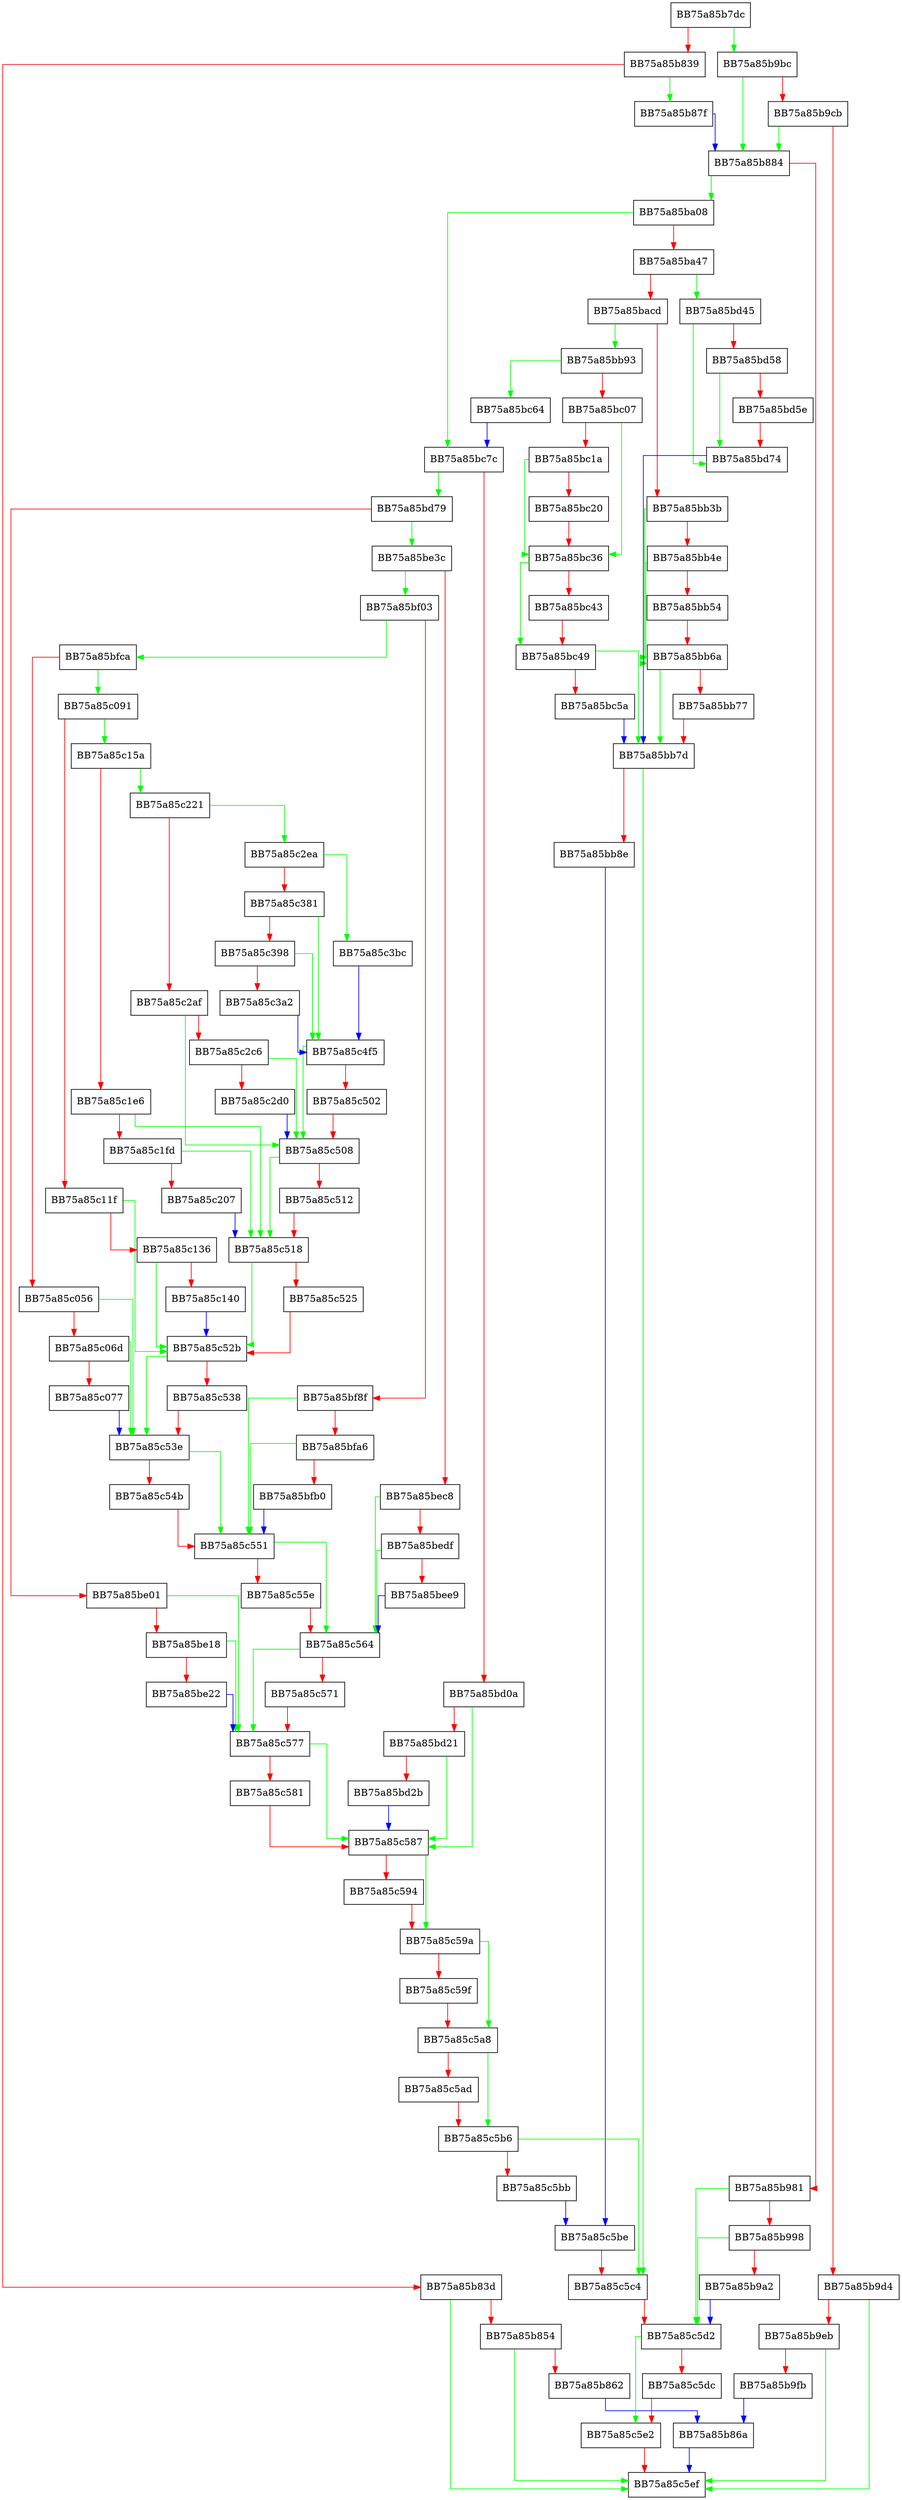 digraph ProcessLogonEvent {
  node [shape="box"];
  graph [splines=ortho];
  BB75a85b7dc -> BB75a85b9bc [color="green"];
  BB75a85b7dc -> BB75a85b839 [color="red"];
  BB75a85b839 -> BB75a85b87f [color="green"];
  BB75a85b839 -> BB75a85b83d [color="red"];
  BB75a85b83d -> BB75a85c5ef [color="green"];
  BB75a85b83d -> BB75a85b854 [color="red"];
  BB75a85b854 -> BB75a85c5ef [color="green"];
  BB75a85b854 -> BB75a85b862 [color="red"];
  BB75a85b862 -> BB75a85b86a [color="blue"];
  BB75a85b86a -> BB75a85c5ef [color="blue"];
  BB75a85b87f -> BB75a85b884 [color="blue"];
  BB75a85b884 -> BB75a85ba08 [color="green"];
  BB75a85b884 -> BB75a85b981 [color="red"];
  BB75a85b981 -> BB75a85c5d2 [color="green"];
  BB75a85b981 -> BB75a85b998 [color="red"];
  BB75a85b998 -> BB75a85c5d2 [color="green"];
  BB75a85b998 -> BB75a85b9a2 [color="red"];
  BB75a85b9a2 -> BB75a85c5d2 [color="blue"];
  BB75a85b9bc -> BB75a85b884 [color="green"];
  BB75a85b9bc -> BB75a85b9cb [color="red"];
  BB75a85b9cb -> BB75a85b884 [color="green"];
  BB75a85b9cb -> BB75a85b9d4 [color="red"];
  BB75a85b9d4 -> BB75a85c5ef [color="green"];
  BB75a85b9d4 -> BB75a85b9eb [color="red"];
  BB75a85b9eb -> BB75a85c5ef [color="green"];
  BB75a85b9eb -> BB75a85b9fb [color="red"];
  BB75a85b9fb -> BB75a85b86a [color="blue"];
  BB75a85ba08 -> BB75a85bc7c [color="green"];
  BB75a85ba08 -> BB75a85ba47 [color="red"];
  BB75a85ba47 -> BB75a85bd45 [color="green"];
  BB75a85ba47 -> BB75a85bacd [color="red"];
  BB75a85bacd -> BB75a85bb93 [color="green"];
  BB75a85bacd -> BB75a85bb3b [color="red"];
  BB75a85bb3b -> BB75a85bb6a [color="green"];
  BB75a85bb3b -> BB75a85bb4e [color="red"];
  BB75a85bb4e -> BB75a85bb6a [color="green"];
  BB75a85bb4e -> BB75a85bb54 [color="red"];
  BB75a85bb54 -> BB75a85bb6a [color="red"];
  BB75a85bb6a -> BB75a85bb7d [color="green"];
  BB75a85bb6a -> BB75a85bb77 [color="red"];
  BB75a85bb77 -> BB75a85bb7d [color="red"];
  BB75a85bb7d -> BB75a85c5c4 [color="green"];
  BB75a85bb7d -> BB75a85bb8e [color="red"];
  BB75a85bb8e -> BB75a85c5be [color="blue"];
  BB75a85bb93 -> BB75a85bc64 [color="green"];
  BB75a85bb93 -> BB75a85bc07 [color="red"];
  BB75a85bc07 -> BB75a85bc36 [color="green"];
  BB75a85bc07 -> BB75a85bc1a [color="red"];
  BB75a85bc1a -> BB75a85bc36 [color="green"];
  BB75a85bc1a -> BB75a85bc20 [color="red"];
  BB75a85bc20 -> BB75a85bc36 [color="red"];
  BB75a85bc36 -> BB75a85bc49 [color="green"];
  BB75a85bc36 -> BB75a85bc43 [color="red"];
  BB75a85bc43 -> BB75a85bc49 [color="red"];
  BB75a85bc49 -> BB75a85bb7d [color="green"];
  BB75a85bc49 -> BB75a85bc5a [color="red"];
  BB75a85bc5a -> BB75a85bb7d [color="blue"];
  BB75a85bc64 -> BB75a85bc7c [color="blue"];
  BB75a85bc7c -> BB75a85bd79 [color="green"];
  BB75a85bc7c -> BB75a85bd0a [color="red"];
  BB75a85bd0a -> BB75a85c587 [color="green"];
  BB75a85bd0a -> BB75a85bd21 [color="red"];
  BB75a85bd21 -> BB75a85c587 [color="green"];
  BB75a85bd21 -> BB75a85bd2b [color="red"];
  BB75a85bd2b -> BB75a85c587 [color="blue"];
  BB75a85bd45 -> BB75a85bd74 [color="green"];
  BB75a85bd45 -> BB75a85bd58 [color="red"];
  BB75a85bd58 -> BB75a85bd74 [color="green"];
  BB75a85bd58 -> BB75a85bd5e [color="red"];
  BB75a85bd5e -> BB75a85bd74 [color="red"];
  BB75a85bd74 -> BB75a85bb7d [color="blue"];
  BB75a85bd79 -> BB75a85be3c [color="green"];
  BB75a85bd79 -> BB75a85be01 [color="red"];
  BB75a85be01 -> BB75a85c577 [color="green"];
  BB75a85be01 -> BB75a85be18 [color="red"];
  BB75a85be18 -> BB75a85c577 [color="green"];
  BB75a85be18 -> BB75a85be22 [color="red"];
  BB75a85be22 -> BB75a85c577 [color="blue"];
  BB75a85be3c -> BB75a85bf03 [color="green"];
  BB75a85be3c -> BB75a85bec8 [color="red"];
  BB75a85bec8 -> BB75a85c564 [color="green"];
  BB75a85bec8 -> BB75a85bedf [color="red"];
  BB75a85bedf -> BB75a85c564 [color="green"];
  BB75a85bedf -> BB75a85bee9 [color="red"];
  BB75a85bee9 -> BB75a85c564 [color="blue"];
  BB75a85bf03 -> BB75a85bfca [color="green"];
  BB75a85bf03 -> BB75a85bf8f [color="red"];
  BB75a85bf8f -> BB75a85c551 [color="green"];
  BB75a85bf8f -> BB75a85bfa6 [color="red"];
  BB75a85bfa6 -> BB75a85c551 [color="green"];
  BB75a85bfa6 -> BB75a85bfb0 [color="red"];
  BB75a85bfb0 -> BB75a85c551 [color="blue"];
  BB75a85bfca -> BB75a85c091 [color="green"];
  BB75a85bfca -> BB75a85c056 [color="red"];
  BB75a85c056 -> BB75a85c53e [color="green"];
  BB75a85c056 -> BB75a85c06d [color="red"];
  BB75a85c06d -> BB75a85c53e [color="green"];
  BB75a85c06d -> BB75a85c077 [color="red"];
  BB75a85c077 -> BB75a85c53e [color="blue"];
  BB75a85c091 -> BB75a85c15a [color="green"];
  BB75a85c091 -> BB75a85c11f [color="red"];
  BB75a85c11f -> BB75a85c52b [color="green"];
  BB75a85c11f -> BB75a85c136 [color="red"];
  BB75a85c136 -> BB75a85c52b [color="green"];
  BB75a85c136 -> BB75a85c140 [color="red"];
  BB75a85c140 -> BB75a85c52b [color="blue"];
  BB75a85c15a -> BB75a85c221 [color="green"];
  BB75a85c15a -> BB75a85c1e6 [color="red"];
  BB75a85c1e6 -> BB75a85c518 [color="green"];
  BB75a85c1e6 -> BB75a85c1fd [color="red"];
  BB75a85c1fd -> BB75a85c518 [color="green"];
  BB75a85c1fd -> BB75a85c207 [color="red"];
  BB75a85c207 -> BB75a85c518 [color="blue"];
  BB75a85c221 -> BB75a85c2ea [color="green"];
  BB75a85c221 -> BB75a85c2af [color="red"];
  BB75a85c2af -> BB75a85c508 [color="green"];
  BB75a85c2af -> BB75a85c2c6 [color="red"];
  BB75a85c2c6 -> BB75a85c508 [color="green"];
  BB75a85c2c6 -> BB75a85c2d0 [color="red"];
  BB75a85c2d0 -> BB75a85c508 [color="blue"];
  BB75a85c2ea -> BB75a85c3bc [color="green"];
  BB75a85c2ea -> BB75a85c381 [color="red"];
  BB75a85c381 -> BB75a85c4f5 [color="green"];
  BB75a85c381 -> BB75a85c398 [color="red"];
  BB75a85c398 -> BB75a85c4f5 [color="green"];
  BB75a85c398 -> BB75a85c3a2 [color="red"];
  BB75a85c3a2 -> BB75a85c4f5 [color="blue"];
  BB75a85c3bc -> BB75a85c4f5 [color="blue"];
  BB75a85c4f5 -> BB75a85c508 [color="green"];
  BB75a85c4f5 -> BB75a85c502 [color="red"];
  BB75a85c502 -> BB75a85c508 [color="red"];
  BB75a85c508 -> BB75a85c518 [color="green"];
  BB75a85c508 -> BB75a85c512 [color="red"];
  BB75a85c512 -> BB75a85c518 [color="red"];
  BB75a85c518 -> BB75a85c52b [color="green"];
  BB75a85c518 -> BB75a85c525 [color="red"];
  BB75a85c525 -> BB75a85c52b [color="red"];
  BB75a85c52b -> BB75a85c53e [color="green"];
  BB75a85c52b -> BB75a85c538 [color="red"];
  BB75a85c538 -> BB75a85c53e [color="red"];
  BB75a85c53e -> BB75a85c551 [color="green"];
  BB75a85c53e -> BB75a85c54b [color="red"];
  BB75a85c54b -> BB75a85c551 [color="red"];
  BB75a85c551 -> BB75a85c564 [color="green"];
  BB75a85c551 -> BB75a85c55e [color="red"];
  BB75a85c55e -> BB75a85c564 [color="red"];
  BB75a85c564 -> BB75a85c577 [color="green"];
  BB75a85c564 -> BB75a85c571 [color="red"];
  BB75a85c571 -> BB75a85c577 [color="red"];
  BB75a85c577 -> BB75a85c587 [color="green"];
  BB75a85c577 -> BB75a85c581 [color="red"];
  BB75a85c581 -> BB75a85c587 [color="red"];
  BB75a85c587 -> BB75a85c59a [color="green"];
  BB75a85c587 -> BB75a85c594 [color="red"];
  BB75a85c594 -> BB75a85c59a [color="red"];
  BB75a85c59a -> BB75a85c5a8 [color="green"];
  BB75a85c59a -> BB75a85c59f [color="red"];
  BB75a85c59f -> BB75a85c5a8 [color="red"];
  BB75a85c5a8 -> BB75a85c5b6 [color="green"];
  BB75a85c5a8 -> BB75a85c5ad [color="red"];
  BB75a85c5ad -> BB75a85c5b6 [color="red"];
  BB75a85c5b6 -> BB75a85c5c4 [color="green"];
  BB75a85c5b6 -> BB75a85c5bb [color="red"];
  BB75a85c5bb -> BB75a85c5be [color="blue"];
  BB75a85c5be -> BB75a85c5c4 [color="red"];
  BB75a85c5c4 -> BB75a85c5d2 [color="red"];
  BB75a85c5d2 -> BB75a85c5e2 [color="green"];
  BB75a85c5d2 -> BB75a85c5dc [color="red"];
  BB75a85c5dc -> BB75a85c5e2 [color="red"];
  BB75a85c5e2 -> BB75a85c5ef [color="red"];
}